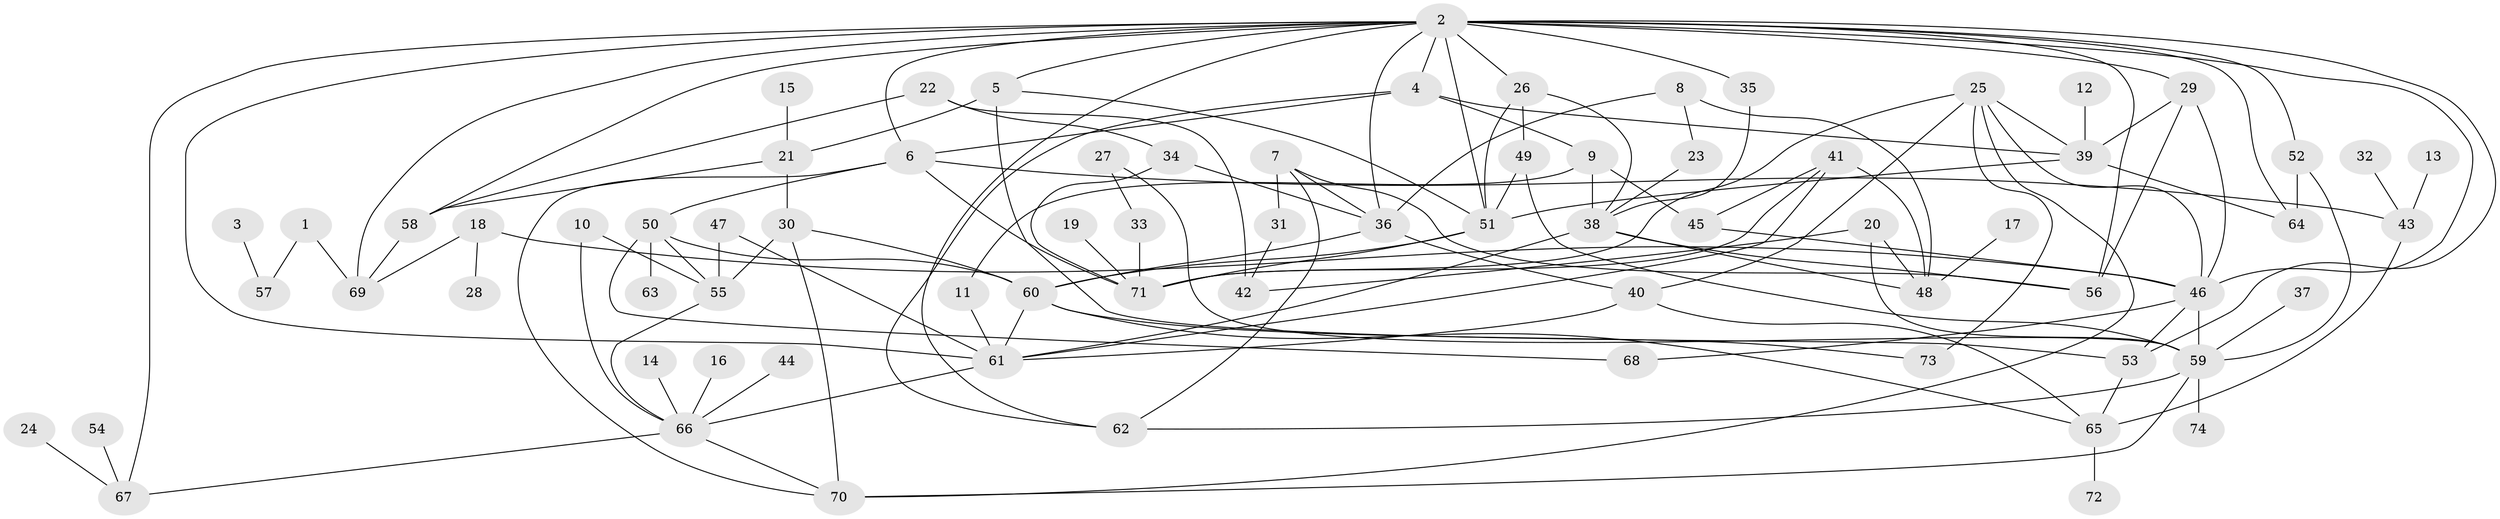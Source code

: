// original degree distribution, {6: 0.02702702702702703, 8: 0.013513513513513514, 4: 0.12837837837837837, 5: 0.08783783783783784, 3: 0.21621621621621623, 7: 0.02027027027027027, 2: 0.27702702702702703, 9: 0.006756756756756757, 1: 0.22297297297297297}
// Generated by graph-tools (version 1.1) at 2025/25/03/09/25 03:25:27]
// undirected, 74 vertices, 134 edges
graph export_dot {
graph [start="1"]
  node [color=gray90,style=filled];
  1;
  2;
  3;
  4;
  5;
  6;
  7;
  8;
  9;
  10;
  11;
  12;
  13;
  14;
  15;
  16;
  17;
  18;
  19;
  20;
  21;
  22;
  23;
  24;
  25;
  26;
  27;
  28;
  29;
  30;
  31;
  32;
  33;
  34;
  35;
  36;
  37;
  38;
  39;
  40;
  41;
  42;
  43;
  44;
  45;
  46;
  47;
  48;
  49;
  50;
  51;
  52;
  53;
  54;
  55;
  56;
  57;
  58;
  59;
  60;
  61;
  62;
  63;
  64;
  65;
  66;
  67;
  68;
  69;
  70;
  71;
  72;
  73;
  74;
  1 -- 57 [weight=1.0];
  1 -- 69 [weight=2.0];
  2 -- 4 [weight=1.0];
  2 -- 5 [weight=1.0];
  2 -- 6 [weight=1.0];
  2 -- 26 [weight=1.0];
  2 -- 29 [weight=1.0];
  2 -- 35 [weight=1.0];
  2 -- 36 [weight=1.0];
  2 -- 46 [weight=1.0];
  2 -- 51 [weight=1.0];
  2 -- 52 [weight=1.0];
  2 -- 53 [weight=1.0];
  2 -- 56 [weight=1.0];
  2 -- 58 [weight=1.0];
  2 -- 61 [weight=1.0];
  2 -- 62 [weight=1.0];
  2 -- 64 [weight=1.0];
  2 -- 67 [weight=1.0];
  2 -- 69 [weight=1.0];
  3 -- 57 [weight=1.0];
  4 -- 6 [weight=1.0];
  4 -- 9 [weight=1.0];
  4 -- 39 [weight=1.0];
  4 -- 62 [weight=1.0];
  5 -- 21 [weight=1.0];
  5 -- 51 [weight=1.0];
  5 -- 53 [weight=1.0];
  6 -- 43 [weight=1.0];
  6 -- 50 [weight=1.0];
  6 -- 70 [weight=1.0];
  6 -- 71 [weight=1.0];
  7 -- 31 [weight=1.0];
  7 -- 36 [weight=1.0];
  7 -- 56 [weight=1.0];
  7 -- 62 [weight=1.0];
  8 -- 23 [weight=1.0];
  8 -- 36 [weight=1.0];
  8 -- 48 [weight=1.0];
  9 -- 11 [weight=1.0];
  9 -- 38 [weight=1.0];
  9 -- 45 [weight=1.0];
  10 -- 55 [weight=1.0];
  10 -- 66 [weight=1.0];
  11 -- 61 [weight=1.0];
  12 -- 39 [weight=1.0];
  13 -- 43 [weight=1.0];
  14 -- 66 [weight=1.0];
  15 -- 21 [weight=1.0];
  16 -- 66 [weight=1.0];
  17 -- 48 [weight=1.0];
  18 -- 28 [weight=1.0];
  18 -- 46 [weight=1.0];
  18 -- 69 [weight=1.0];
  19 -- 71 [weight=1.0];
  20 -- 42 [weight=1.0];
  20 -- 48 [weight=1.0];
  20 -- 59 [weight=1.0];
  21 -- 30 [weight=1.0];
  21 -- 58 [weight=1.0];
  22 -- 34 [weight=1.0];
  22 -- 42 [weight=1.0];
  22 -- 58 [weight=1.0];
  23 -- 38 [weight=1.0];
  24 -- 67 [weight=1.0];
  25 -- 39 [weight=1.0];
  25 -- 40 [weight=1.0];
  25 -- 46 [weight=1.0];
  25 -- 70 [weight=1.0];
  25 -- 71 [weight=1.0];
  25 -- 73 [weight=1.0];
  26 -- 38 [weight=1.0];
  26 -- 49 [weight=1.0];
  26 -- 51 [weight=1.0];
  27 -- 33 [weight=1.0];
  27 -- 59 [weight=1.0];
  29 -- 39 [weight=1.0];
  29 -- 46 [weight=1.0];
  29 -- 56 [weight=1.0];
  30 -- 55 [weight=1.0];
  30 -- 60 [weight=1.0];
  30 -- 70 [weight=1.0];
  31 -- 42 [weight=1.0];
  32 -- 43 [weight=1.0];
  33 -- 71 [weight=1.0];
  34 -- 36 [weight=1.0];
  34 -- 71 [weight=1.0];
  35 -- 38 [weight=1.0];
  36 -- 40 [weight=1.0];
  36 -- 60 [weight=1.0];
  37 -- 59 [weight=1.0];
  38 -- 48 [weight=1.0];
  38 -- 56 [weight=1.0];
  38 -- 61 [weight=1.0];
  39 -- 51 [weight=1.0];
  39 -- 64 [weight=1.0];
  40 -- 61 [weight=1.0];
  40 -- 65 [weight=1.0];
  41 -- 45 [weight=1.0];
  41 -- 48 [weight=1.0];
  41 -- 61 [weight=1.0];
  41 -- 71 [weight=1.0];
  43 -- 65 [weight=1.0];
  44 -- 66 [weight=1.0];
  45 -- 46 [weight=1.0];
  46 -- 53 [weight=1.0];
  46 -- 59 [weight=1.0];
  46 -- 68 [weight=1.0];
  47 -- 55 [weight=1.0];
  47 -- 61 [weight=1.0];
  49 -- 51 [weight=1.0];
  49 -- 59 [weight=1.0];
  50 -- 55 [weight=2.0];
  50 -- 60 [weight=1.0];
  50 -- 63 [weight=1.0];
  50 -- 68 [weight=1.0];
  51 -- 60 [weight=1.0];
  51 -- 71 [weight=1.0];
  52 -- 59 [weight=1.0];
  52 -- 64 [weight=2.0];
  53 -- 65 [weight=1.0];
  54 -- 67 [weight=1.0];
  55 -- 66 [weight=1.0];
  58 -- 69 [weight=1.0];
  59 -- 62 [weight=1.0];
  59 -- 70 [weight=1.0];
  59 -- 74 [weight=1.0];
  60 -- 61 [weight=1.0];
  60 -- 65 [weight=1.0];
  60 -- 73 [weight=1.0];
  61 -- 66 [weight=1.0];
  65 -- 72 [weight=1.0];
  66 -- 67 [weight=1.0];
  66 -- 70 [weight=1.0];
}
